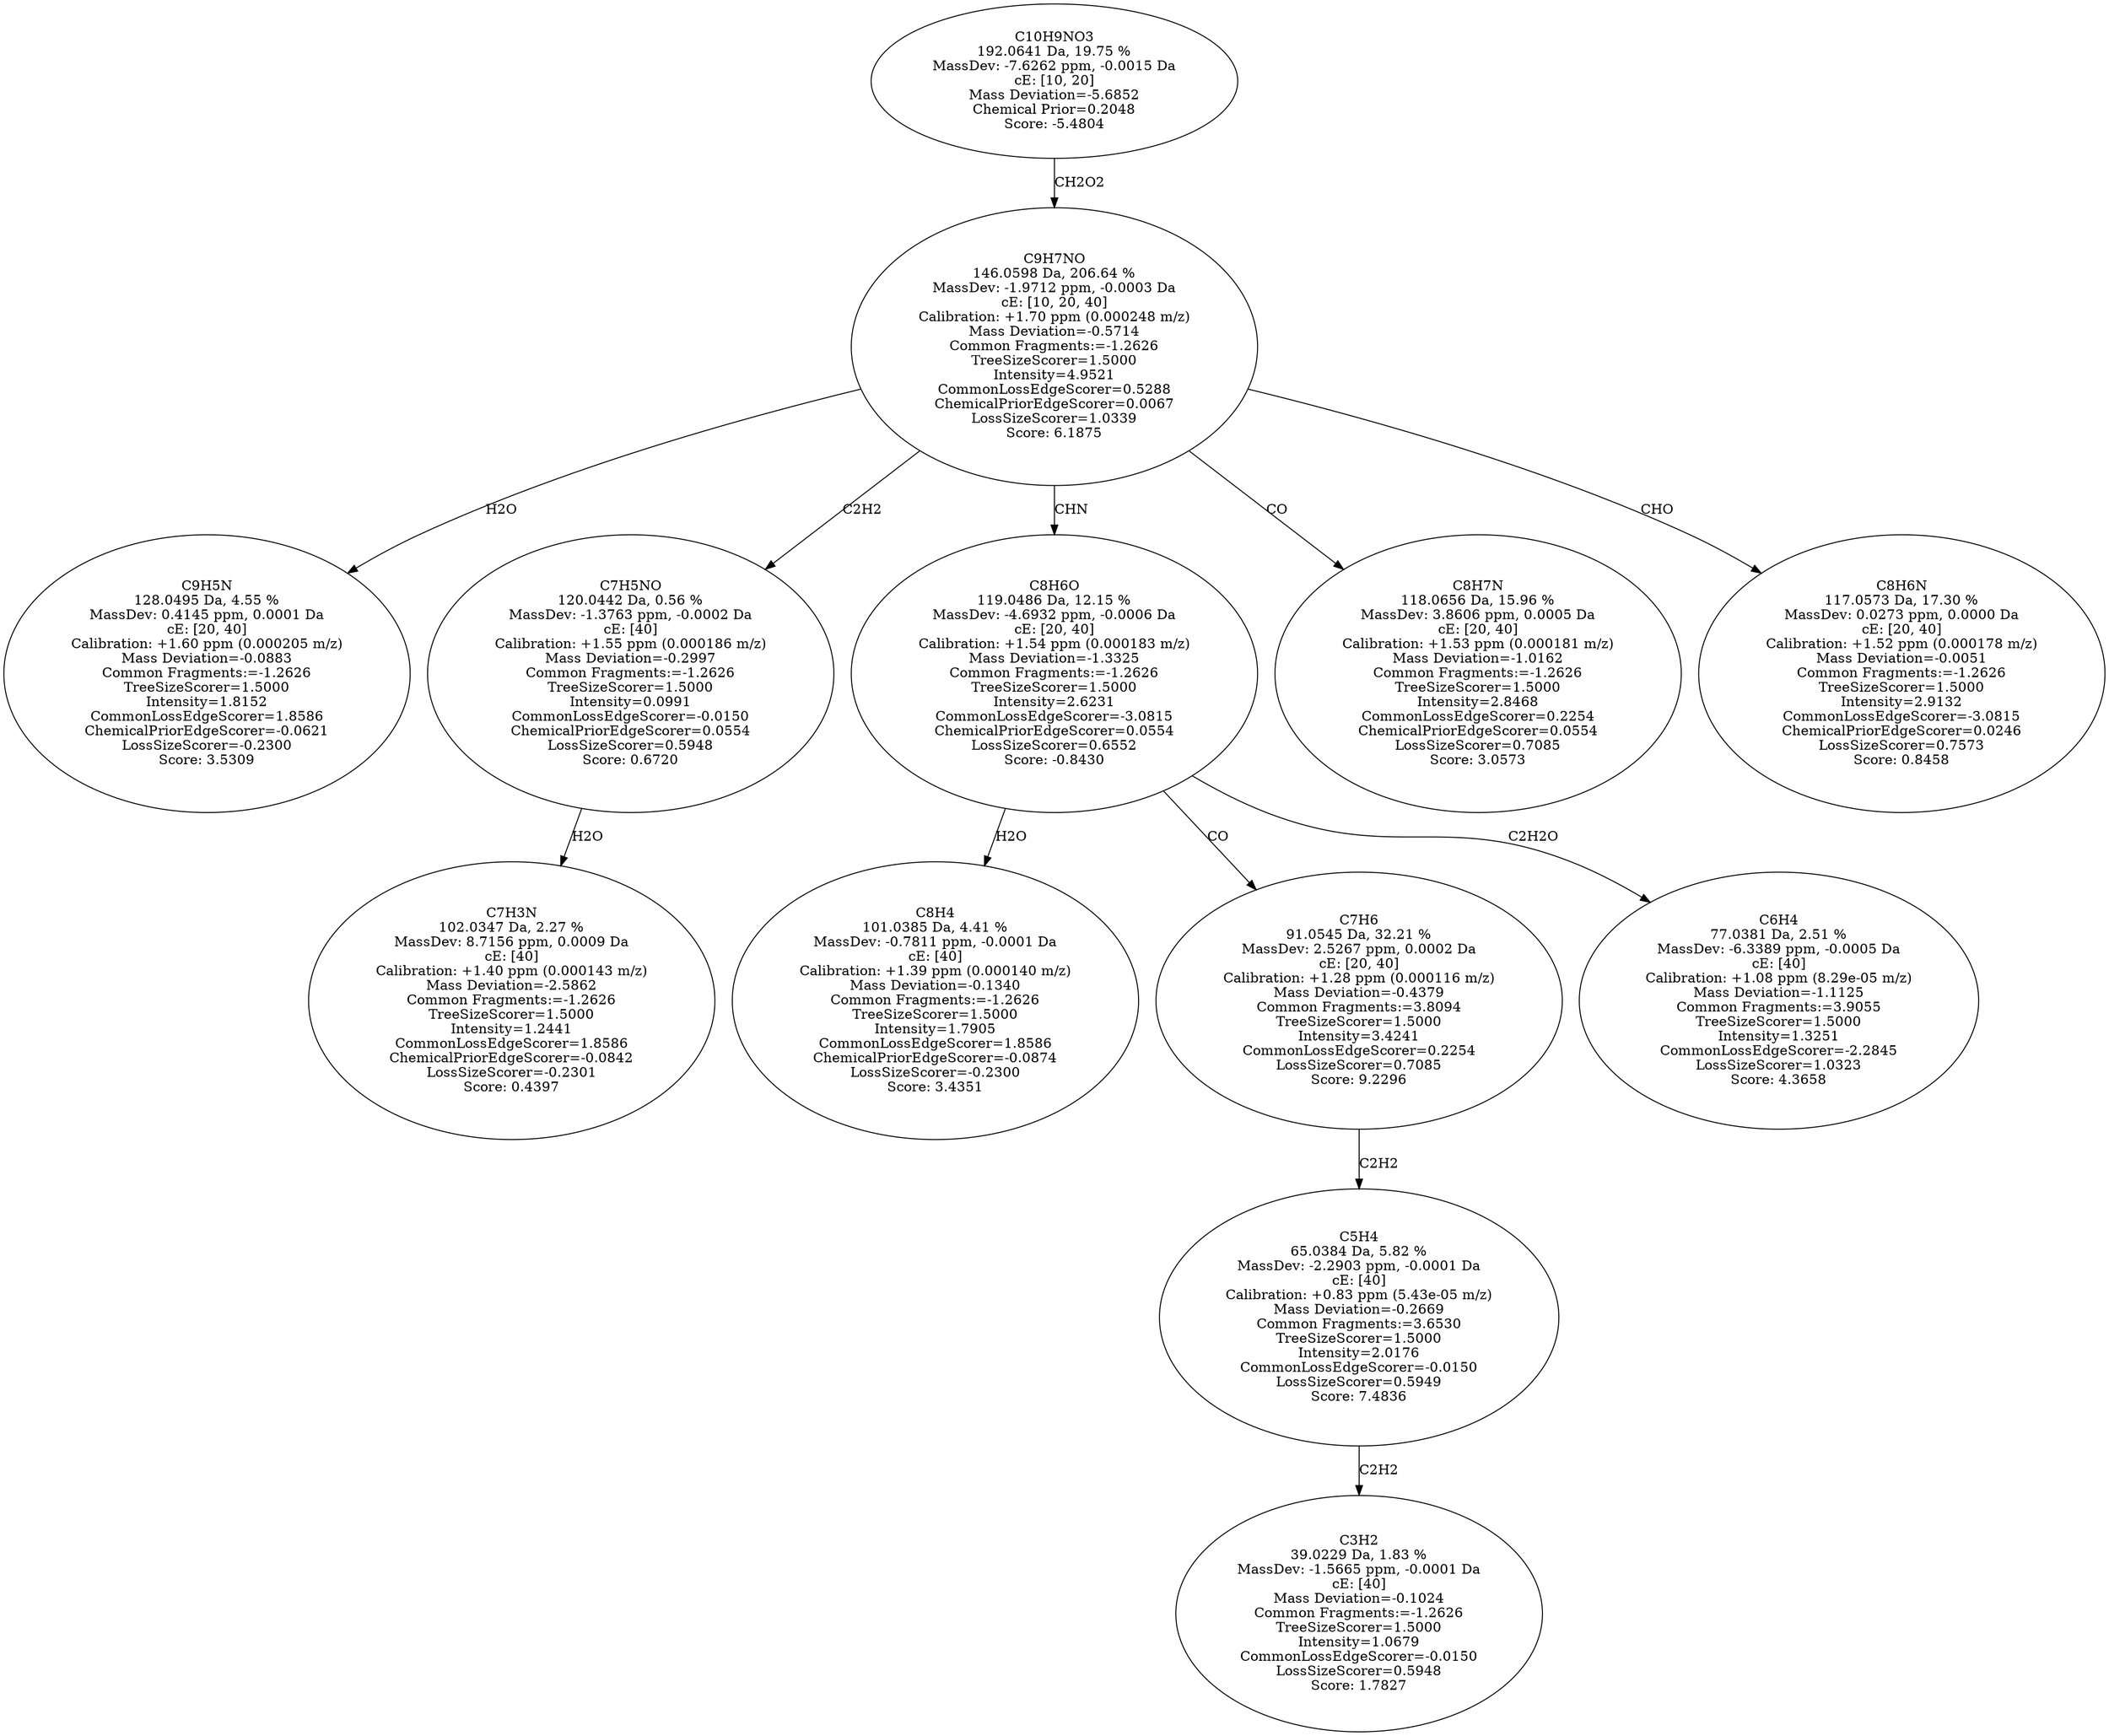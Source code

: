 strict digraph {
v1 [label="C9H5N\n128.0495 Da, 4.55 %\nMassDev: 0.4145 ppm, 0.0001 Da\ncE: [20, 40]\nCalibration: +1.60 ppm (0.000205 m/z)\nMass Deviation=-0.0883\nCommon Fragments:=-1.2626\nTreeSizeScorer=1.5000\nIntensity=1.8152\nCommonLossEdgeScorer=1.8586\nChemicalPriorEdgeScorer=-0.0621\nLossSizeScorer=-0.2300\nScore: 3.5309"];
v2 [label="C7H3N\n102.0347 Da, 2.27 %\nMassDev: 8.7156 ppm, 0.0009 Da\ncE: [40]\nCalibration: +1.40 ppm (0.000143 m/z)\nMass Deviation=-2.5862\nCommon Fragments:=-1.2626\nTreeSizeScorer=1.5000\nIntensity=1.2441\nCommonLossEdgeScorer=1.8586\nChemicalPriorEdgeScorer=-0.0842\nLossSizeScorer=-0.2301\nScore: 0.4397"];
v3 [label="C7H5NO\n120.0442 Da, 0.56 %\nMassDev: -1.3763 ppm, -0.0002 Da\ncE: [40]\nCalibration: +1.55 ppm (0.000186 m/z)\nMass Deviation=-0.2997\nCommon Fragments:=-1.2626\nTreeSizeScorer=1.5000\nIntensity=0.0991\nCommonLossEdgeScorer=-0.0150\nChemicalPriorEdgeScorer=0.0554\nLossSizeScorer=0.5948\nScore: 0.6720"];
v4 [label="C8H4\n101.0385 Da, 4.41 %\nMassDev: -0.7811 ppm, -0.0001 Da\ncE: [40]\nCalibration: +1.39 ppm (0.000140 m/z)\nMass Deviation=-0.1340\nCommon Fragments:=-1.2626\nTreeSizeScorer=1.5000\nIntensity=1.7905\nCommonLossEdgeScorer=1.8586\nChemicalPriorEdgeScorer=-0.0874\nLossSizeScorer=-0.2300\nScore: 3.4351"];
v5 [label="C3H2\n39.0229 Da, 1.83 %\nMassDev: -1.5665 ppm, -0.0001 Da\ncE: [40]\nMass Deviation=-0.1024\nCommon Fragments:=-1.2626\nTreeSizeScorer=1.5000\nIntensity=1.0679\nCommonLossEdgeScorer=-0.0150\nLossSizeScorer=0.5948\nScore: 1.7827"];
v6 [label="C5H4\n65.0384 Da, 5.82 %\nMassDev: -2.2903 ppm, -0.0001 Da\ncE: [40]\nCalibration: +0.83 ppm (5.43e-05 m/z)\nMass Deviation=-0.2669\nCommon Fragments:=3.6530\nTreeSizeScorer=1.5000\nIntensity=2.0176\nCommonLossEdgeScorer=-0.0150\nLossSizeScorer=0.5949\nScore: 7.4836"];
v7 [label="C7H6\n91.0545 Da, 32.21 %\nMassDev: 2.5267 ppm, 0.0002 Da\ncE: [20, 40]\nCalibration: +1.28 ppm (0.000116 m/z)\nMass Deviation=-0.4379\nCommon Fragments:=3.8094\nTreeSizeScorer=1.5000\nIntensity=3.4241\nCommonLossEdgeScorer=0.2254\nLossSizeScorer=0.7085\nScore: 9.2296"];
v8 [label="C6H4\n77.0381 Da, 2.51 %\nMassDev: -6.3389 ppm, -0.0005 Da\ncE: [40]\nCalibration: +1.08 ppm (8.29e-05 m/z)\nMass Deviation=-1.1125\nCommon Fragments:=3.9055\nTreeSizeScorer=1.5000\nIntensity=1.3251\nCommonLossEdgeScorer=-2.2845\nLossSizeScorer=1.0323\nScore: 4.3658"];
v9 [label="C8H6O\n119.0486 Da, 12.15 %\nMassDev: -4.6932 ppm, -0.0006 Da\ncE: [20, 40]\nCalibration: +1.54 ppm (0.000183 m/z)\nMass Deviation=-1.3325\nCommon Fragments:=-1.2626\nTreeSizeScorer=1.5000\nIntensity=2.6231\nCommonLossEdgeScorer=-3.0815\nChemicalPriorEdgeScorer=0.0554\nLossSizeScorer=0.6552\nScore: -0.8430"];
v10 [label="C8H7N\n118.0656 Da, 15.96 %\nMassDev: 3.8606 ppm, 0.0005 Da\ncE: [20, 40]\nCalibration: +1.53 ppm (0.000181 m/z)\nMass Deviation=-1.0162\nCommon Fragments:=-1.2626\nTreeSizeScorer=1.5000\nIntensity=2.8468\nCommonLossEdgeScorer=0.2254\nChemicalPriorEdgeScorer=0.0554\nLossSizeScorer=0.7085\nScore: 3.0573"];
v11 [label="C8H6N\n117.0573 Da, 17.30 %\nMassDev: 0.0273 ppm, 0.0000 Da\ncE: [20, 40]\nCalibration: +1.52 ppm (0.000178 m/z)\nMass Deviation=-0.0051\nCommon Fragments:=-1.2626\nTreeSizeScorer=1.5000\nIntensity=2.9132\nCommonLossEdgeScorer=-3.0815\nChemicalPriorEdgeScorer=0.0246\nLossSizeScorer=0.7573\nScore: 0.8458"];
v12 [label="C9H7NO\n146.0598 Da, 206.64 %\nMassDev: -1.9712 ppm, -0.0003 Da\ncE: [10, 20, 40]\nCalibration: +1.70 ppm (0.000248 m/z)\nMass Deviation=-0.5714\nCommon Fragments:=-1.2626\nTreeSizeScorer=1.5000\nIntensity=4.9521\nCommonLossEdgeScorer=0.5288\nChemicalPriorEdgeScorer=0.0067\nLossSizeScorer=1.0339\nScore: 6.1875"];
v13 [label="C10H9NO3\n192.0641 Da, 19.75 %\nMassDev: -7.6262 ppm, -0.0015 Da\ncE: [10, 20]\nMass Deviation=-5.6852\nChemical Prior=0.2048\nScore: -5.4804"];
v12 -> v1 [label="H2O"];
v3 -> v2 [label="H2O"];
v12 -> v3 [label="C2H2"];
v9 -> v4 [label="H2O"];
v6 -> v5 [label="C2H2"];
v7 -> v6 [label="C2H2"];
v9 -> v7 [label="CO"];
v9 -> v8 [label="C2H2O"];
v12 -> v9 [label="CHN"];
v12 -> v10 [label="CO"];
v12 -> v11 [label="CHO"];
v13 -> v12 [label="CH2O2"];
}